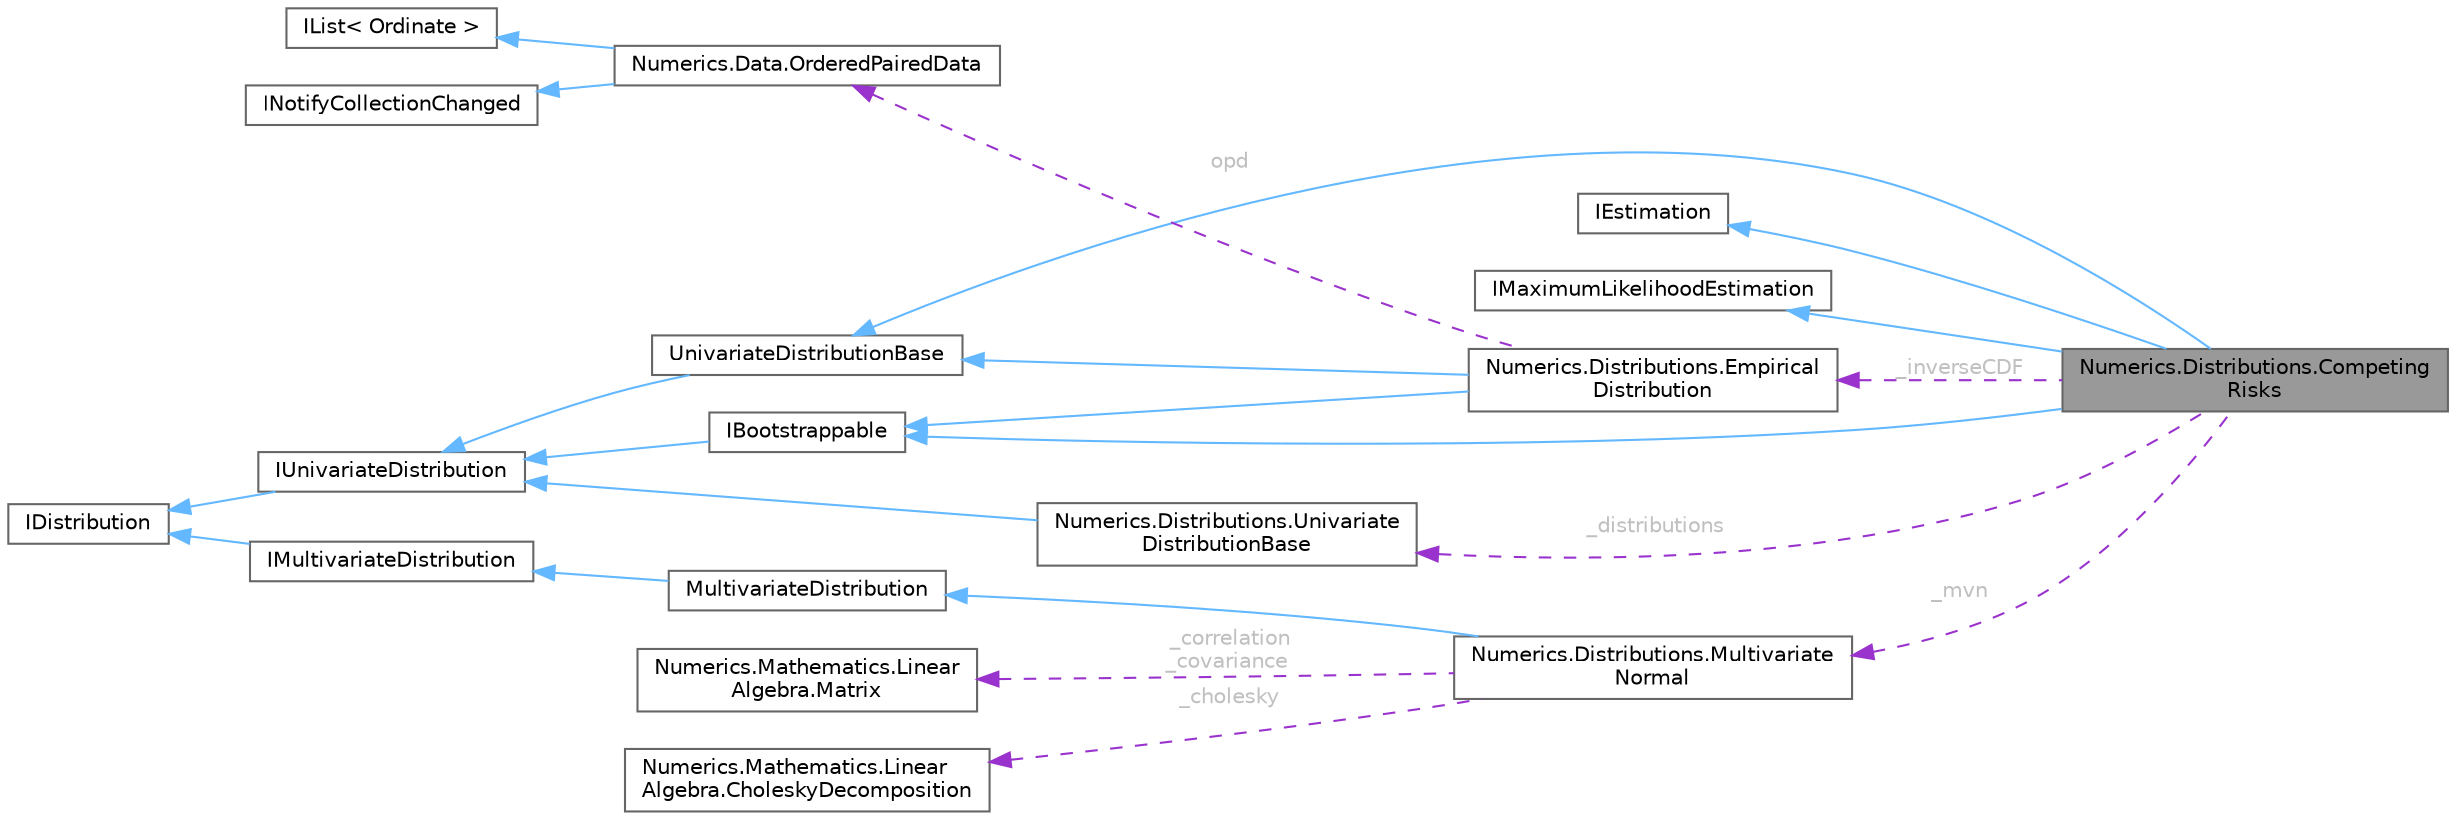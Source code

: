 digraph "Numerics.Distributions.CompetingRisks"
{
 // LATEX_PDF_SIZE
  bgcolor="transparent";
  edge [fontname=Helvetica,fontsize=10,labelfontname=Helvetica,labelfontsize=10];
  node [fontname=Helvetica,fontsize=10,shape=box,height=0.2,width=0.4];
  rankdir="LR";
  Node1 [id="Node000001",label="Numerics.Distributions.Competing\lRisks",height=0.2,width=0.4,color="gray40", fillcolor="grey60", style="filled", fontcolor="black",tooltip="A competing risks distribution."];
  Node2 -> Node1 [id="edge1_Node000001_Node000002",dir="back",color="steelblue1",style="solid",tooltip=" "];
  Node2 [id="Node000002",label="UnivariateDistributionBase",height=0.2,width=0.4,color="gray40", fillcolor="white", style="filled",URL="$class_numerics_1_1_distributions_1_1_univariate_distribution_base.html",tooltip="Declares common functionality for all univariate distributions."];
  Node3 -> Node2 [id="edge2_Node000002_Node000003",dir="back",color="steelblue1",style="solid",tooltip=" "];
  Node3 [id="Node000003",label="IUnivariateDistribution",height=0.2,width=0.4,color="gray40", fillcolor="white", style="filled",URL="$interface_numerics_1_1_distributions_1_1_i_univariate_distribution.html",tooltip="Interface for Univariate Probability Distributions."];
  Node4 -> Node3 [id="edge3_Node000003_Node000004",dir="back",color="steelblue1",style="solid",tooltip=" "];
  Node4 [id="Node000004",label="IDistribution",height=0.2,width=0.4,color="gray40", fillcolor="white", style="filled",URL="$interface_numerics_1_1_distributions_1_1_i_distribution.html",tooltip="Simple Distribution Interface."];
  Node5 -> Node1 [id="edge4_Node000001_Node000005",dir="back",color="steelblue1",style="solid",tooltip=" "];
  Node5 [id="Node000005",label="IEstimation",height=0.2,width=0.4,color="gray40", fillcolor="white", style="filled",URL="$interface_numerics_1_1_distributions_1_1_i_estimation.html",tooltip="Distribution Parameter Estimation Interface."];
  Node6 -> Node1 [id="edge5_Node000001_Node000006",dir="back",color="steelblue1",style="solid",tooltip=" "];
  Node6 [id="Node000006",label="IMaximumLikelihoodEstimation",height=0.2,width=0.4,color="gray40", fillcolor="white", style="filled",URL="$interface_numerics_1_1_distributions_1_1_i_maximum_likelihood_estimation.html",tooltip="An interface for Maximum Likelihood Estimation."];
  Node7 -> Node1 [id="edge6_Node000001_Node000007",dir="back",color="steelblue1",style="solid",tooltip=" "];
  Node7 [id="Node000007",label="IBootstrappable",height=0.2,width=0.4,color="gray40", fillcolor="white", style="filled",URL="$interface_numerics_1_1_distributions_1_1_i_bootstrappable.html",tooltip="An interface for performing the parametric bootstrap with a univariate distribution."];
  Node3 -> Node7 [id="edge7_Node000007_Node000003",dir="back",color="steelblue1",style="solid",tooltip=" "];
  Node8 -> Node1 [id="edge8_Node000001_Node000008",dir="back",color="darkorchid3",style="dashed",tooltip=" ",label=" _distributions",fontcolor="grey" ];
  Node8 [id="Node000008",label="Numerics.Distributions.Univariate\lDistributionBase",height=0.2,width=0.4,color="gray40", fillcolor="white", style="filled",URL="$class_numerics_1_1_distributions_1_1_univariate_distribution_base.html",tooltip="Declares common functionality for all univariate distributions."];
  Node3 -> Node8 [id="edge9_Node000008_Node000003",dir="back",color="steelblue1",style="solid",tooltip=" "];
  Node9 -> Node1 [id="edge10_Node000001_Node000009",dir="back",color="darkorchid3",style="dashed",tooltip=" ",label=" _inverseCDF",fontcolor="grey" ];
  Node9 [id="Node000009",label="Numerics.Distributions.Empirical\lDistribution",height=0.2,width=0.4,color="gray40", fillcolor="white", style="filled",URL="$class_numerics_1_1_distributions_1_1_empirical_distribution.html",tooltip="The Univariate Empirical distribution."];
  Node2 -> Node9 [id="edge11_Node000009_Node000002",dir="back",color="steelblue1",style="solid",tooltip=" "];
  Node7 -> Node9 [id="edge12_Node000009_Node000007",dir="back",color="steelblue1",style="solid",tooltip=" "];
  Node10 -> Node9 [id="edge13_Node000009_Node000010",dir="back",color="darkorchid3",style="dashed",tooltip=" ",label=" opd",fontcolor="grey" ];
  Node10 [id="Node000010",label="Numerics.Data.OrderedPairedData",height=0.2,width=0.4,color="gray40", fillcolor="white", style="filled",URL="$class_numerics_1_1_data_1_1_ordered_paired_data.html",tooltip="Class designed to store x-y data that is ordered for both the x and y values."];
  Node11 -> Node10 [id="edge14_Node000010_Node000011",dir="back",color="steelblue1",style="solid",tooltip=" "];
  Node11 [id="Node000011",label="IList\< Ordinate \>",height=0.2,width=0.4,color="gray40", fillcolor="white", style="filled",tooltip=" "];
  Node12 -> Node10 [id="edge15_Node000010_Node000012",dir="back",color="steelblue1",style="solid",tooltip=" "];
  Node12 [id="Node000012",label="INotifyCollectionChanged",height=0.2,width=0.4,color="gray40", fillcolor="white", style="filled",tooltip=" "];
  Node13 -> Node1 [id="edge16_Node000001_Node000013",dir="back",color="darkorchid3",style="dashed",tooltip=" ",label=" _mvn",fontcolor="grey" ];
  Node13 [id="Node000013",label="Numerics.Distributions.Multivariate\lNormal",height=0.2,width=0.4,color="gray40", fillcolor="white", style="filled",URL="$class_numerics_1_1_distributions_1_1_multivariate_normal.html",tooltip="The Multivariate Normal distribution."];
  Node14 -> Node13 [id="edge17_Node000013_Node000014",dir="back",color="steelblue1",style="solid",tooltip=" "];
  Node14 [id="Node000014",label="MultivariateDistribution",height=0.2,width=0.4,color="gray40", fillcolor="white", style="filled",URL="$class_numerics_1_1_distributions_1_1_multivariate_distribution.html",tooltip="Declares common functionality for Multivariate Probability Distributions."];
  Node15 -> Node14 [id="edge18_Node000014_Node000015",dir="back",color="steelblue1",style="solid",tooltip=" "];
  Node15 [id="Node000015",label="IMultivariateDistribution",height=0.2,width=0.4,color="gray40", fillcolor="white", style="filled",URL="$interface_numerics_1_1_distributions_1_1_i_multivariate_distribution.html",tooltip="Interface for Multivariate Probability Distributions."];
  Node4 -> Node15 [id="edge19_Node000015_Node000004",dir="back",color="steelblue1",style="solid",tooltip=" "];
  Node16 -> Node13 [id="edge20_Node000013_Node000016",dir="back",color="darkorchid3",style="dashed",tooltip=" ",label=" _correlation\n_covariance",fontcolor="grey" ];
  Node16 [id="Node000016",label="Numerics.Mathematics.Linear\lAlgebra.Matrix",height=0.2,width=0.4,color="gray40", fillcolor="white", style="filled",URL="$class_numerics_1_1_mathematics_1_1_linear_algebra_1_1_matrix.html",tooltip="A simple class for performing Matrix operations."];
  Node17 -> Node13 [id="edge21_Node000013_Node000017",dir="back",color="darkorchid3",style="dashed",tooltip=" ",label=" _cholesky",fontcolor="grey" ];
  Node17 [id="Node000017",label="Numerics.Mathematics.Linear\lAlgebra.CholeskyDecomposition",height=0.2,width=0.4,color="gray40", fillcolor="white", style="filled",URL="$class_numerics_1_1_mathematics_1_1_linear_algebra_1_1_cholesky_decomposition.html",tooltip="A class for solving a set of linear equations using Cholesky Decomposition."];
}
